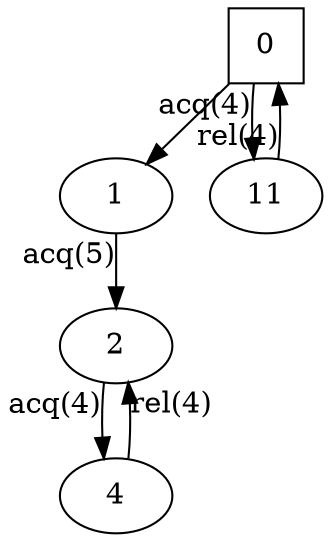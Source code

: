 digraph auto_0{
0[shape=square];
1;
2;
4;
11;
1 -> 2[xlabel="acq(5)"];
11 -> 0[xlabel="rel(4)"];
0 -> 1;
0 -> 11[xlabel="acq(4)"];
2 -> 4[xlabel="acq(4)"];
4 -> 2[xlabel="rel(4)"];
}
